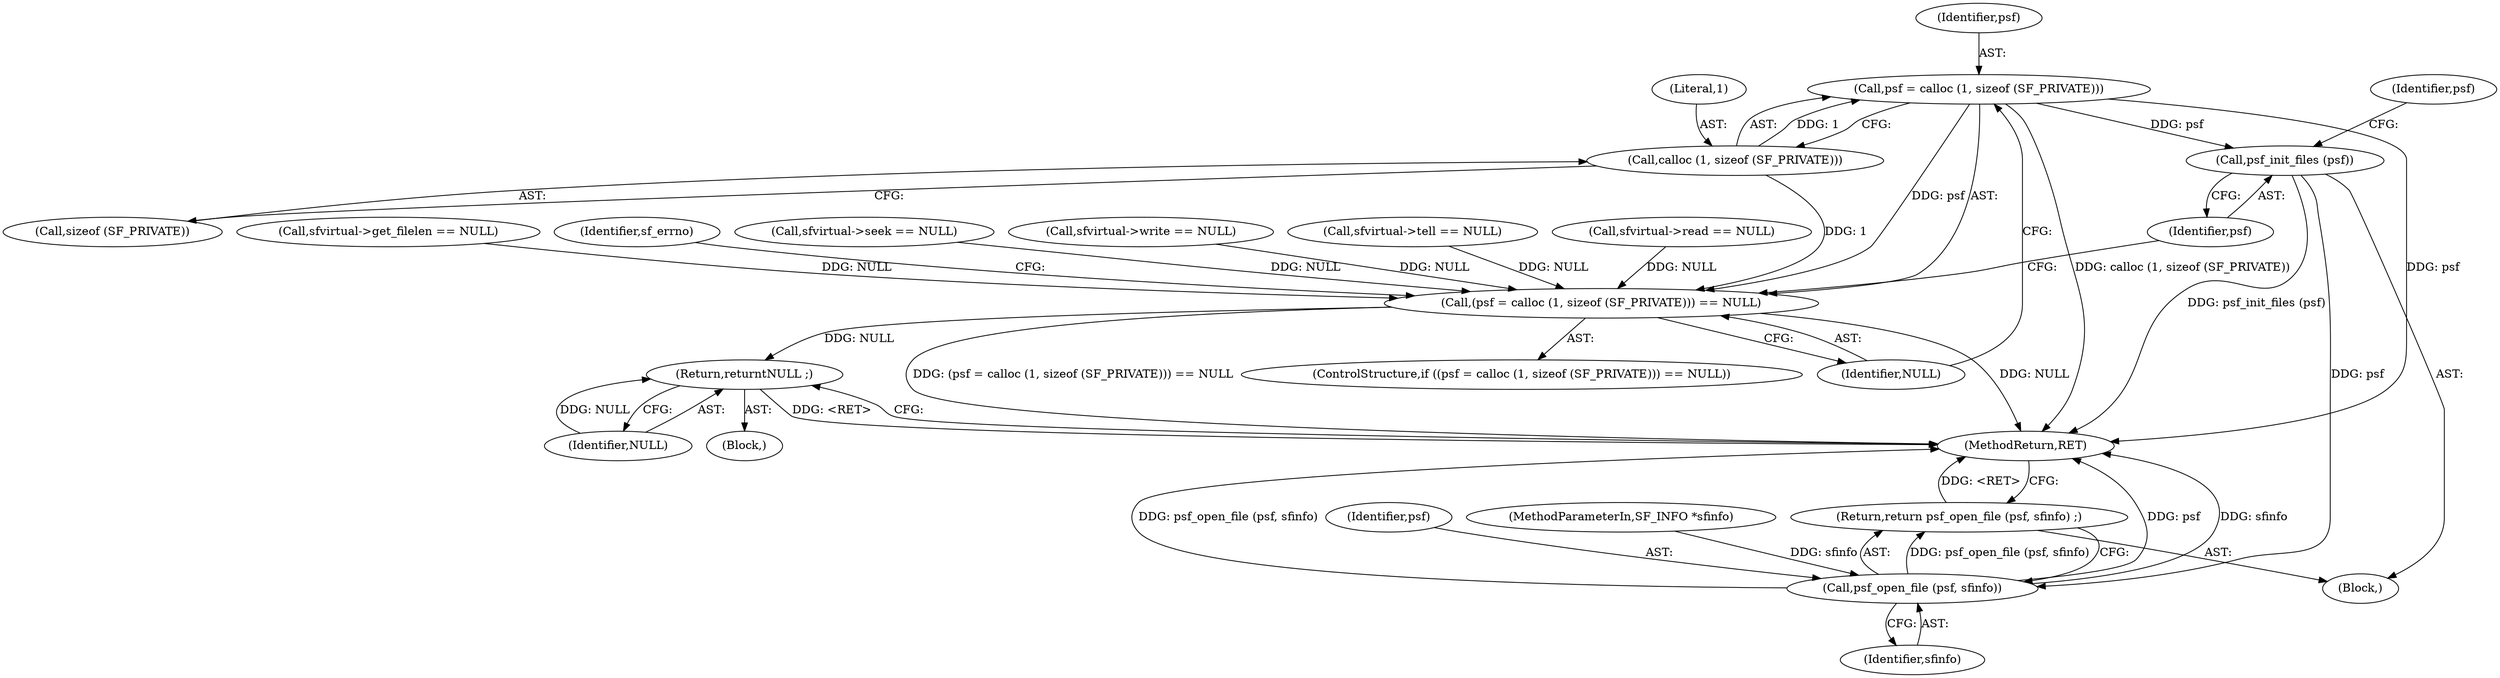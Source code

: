 digraph "1_libsndfile_708e996c87c5fae77b104ccfeb8f6db784c32074_21@API" {
"1000190" [label="(Call,psf = calloc (1, sizeof (SF_PRIVATE)))"];
"1000192" [label="(Call,calloc (1, sizeof (SF_PRIVATE)))"];
"1000189" [label="(Call,(psf = calloc (1, sizeof (SF_PRIVATE))) == NULL)"];
"1000201" [label="(Return,return\tNULL ;)"];
"1000203" [label="(Call,psf_init_files (psf))"];
"1000229" [label="(Call,psf_open_file (psf, sfinfo))"];
"1000228" [label="(Return,return psf_open_file (psf, sfinfo) ;)"];
"1000192" [label="(Call,calloc (1, sizeof (SF_PRIVATE)))"];
"1000172" [label="(Call,sfvirtual->write == NULL)"];
"1000199" [label="(Identifier,sf_errno)"];
"1000194" [label="(Call,sizeof (SF_PRIVATE))"];
"1000190" [label="(Call,psf = calloc (1, sizeof (SF_PRIVATE)))"];
"1000193" [label="(Literal,1)"];
"1000122" [label="(Call,sfvirtual->tell == NULL)"];
"1000197" [label="(Block,)"];
"1000147" [label="(Call,sfvirtual->read == NULL)"];
"1000188" [label="(ControlStructure,if ((psf = calloc (1, sizeof (SF_PRIVATE))) == NULL))"];
"1000191" [label="(Identifier,psf)"];
"1000231" [label="(Identifier,sfinfo)"];
"1000111" [label="(Call,sfvirtual->get_filelen == NULL)"];
"1000202" [label="(Identifier,NULL)"];
"1000201" [label="(Return,return\tNULL ;)"];
"1000107" [label="(Block,)"];
"1000230" [label="(Identifier,psf)"];
"1000105" [label="(MethodParameterIn,SF_INFO *sfinfo)"];
"1000189" [label="(Call,(psf = calloc (1, sizeof (SF_PRIVATE))) == NULL)"];
"1000229" [label="(Call,psf_open_file (psf, sfinfo))"];
"1000117" [label="(Call,sfvirtual->seek == NULL)"];
"1000232" [label="(MethodReturn,RET)"];
"1000207" [label="(Identifier,psf)"];
"1000196" [label="(Identifier,NULL)"];
"1000203" [label="(Call,psf_init_files (psf))"];
"1000204" [label="(Identifier,psf)"];
"1000228" [label="(Return,return psf_open_file (psf, sfinfo) ;)"];
"1000190" -> "1000189"  [label="AST: "];
"1000190" -> "1000192"  [label="CFG: "];
"1000191" -> "1000190"  [label="AST: "];
"1000192" -> "1000190"  [label="AST: "];
"1000196" -> "1000190"  [label="CFG: "];
"1000190" -> "1000232"  [label="DDG: psf"];
"1000190" -> "1000232"  [label="DDG: calloc (1, sizeof (SF_PRIVATE))"];
"1000190" -> "1000189"  [label="DDG: psf"];
"1000192" -> "1000190"  [label="DDG: 1"];
"1000190" -> "1000203"  [label="DDG: psf"];
"1000192" -> "1000194"  [label="CFG: "];
"1000193" -> "1000192"  [label="AST: "];
"1000194" -> "1000192"  [label="AST: "];
"1000192" -> "1000189"  [label="DDG: 1"];
"1000189" -> "1000188"  [label="AST: "];
"1000189" -> "1000196"  [label="CFG: "];
"1000196" -> "1000189"  [label="AST: "];
"1000199" -> "1000189"  [label="CFG: "];
"1000204" -> "1000189"  [label="CFG: "];
"1000189" -> "1000232"  [label="DDG: (psf = calloc (1, sizeof (SF_PRIVATE))) == NULL"];
"1000189" -> "1000232"  [label="DDG: NULL"];
"1000122" -> "1000189"  [label="DDG: NULL"];
"1000147" -> "1000189"  [label="DDG: NULL"];
"1000172" -> "1000189"  [label="DDG: NULL"];
"1000111" -> "1000189"  [label="DDG: NULL"];
"1000117" -> "1000189"  [label="DDG: NULL"];
"1000189" -> "1000201"  [label="DDG: NULL"];
"1000201" -> "1000197"  [label="AST: "];
"1000201" -> "1000202"  [label="CFG: "];
"1000202" -> "1000201"  [label="AST: "];
"1000232" -> "1000201"  [label="CFG: "];
"1000201" -> "1000232"  [label="DDG: <RET>"];
"1000202" -> "1000201"  [label="DDG: NULL"];
"1000203" -> "1000107"  [label="AST: "];
"1000203" -> "1000204"  [label="CFG: "];
"1000204" -> "1000203"  [label="AST: "];
"1000207" -> "1000203"  [label="CFG: "];
"1000203" -> "1000232"  [label="DDG: psf_init_files (psf)"];
"1000203" -> "1000229"  [label="DDG: psf"];
"1000229" -> "1000228"  [label="AST: "];
"1000229" -> "1000231"  [label="CFG: "];
"1000230" -> "1000229"  [label="AST: "];
"1000231" -> "1000229"  [label="AST: "];
"1000228" -> "1000229"  [label="CFG: "];
"1000229" -> "1000232"  [label="DDG: psf_open_file (psf, sfinfo)"];
"1000229" -> "1000232"  [label="DDG: sfinfo"];
"1000229" -> "1000232"  [label="DDG: psf"];
"1000229" -> "1000228"  [label="DDG: psf_open_file (psf, sfinfo)"];
"1000105" -> "1000229"  [label="DDG: sfinfo"];
"1000228" -> "1000107"  [label="AST: "];
"1000232" -> "1000228"  [label="CFG: "];
"1000228" -> "1000232"  [label="DDG: <RET>"];
}
